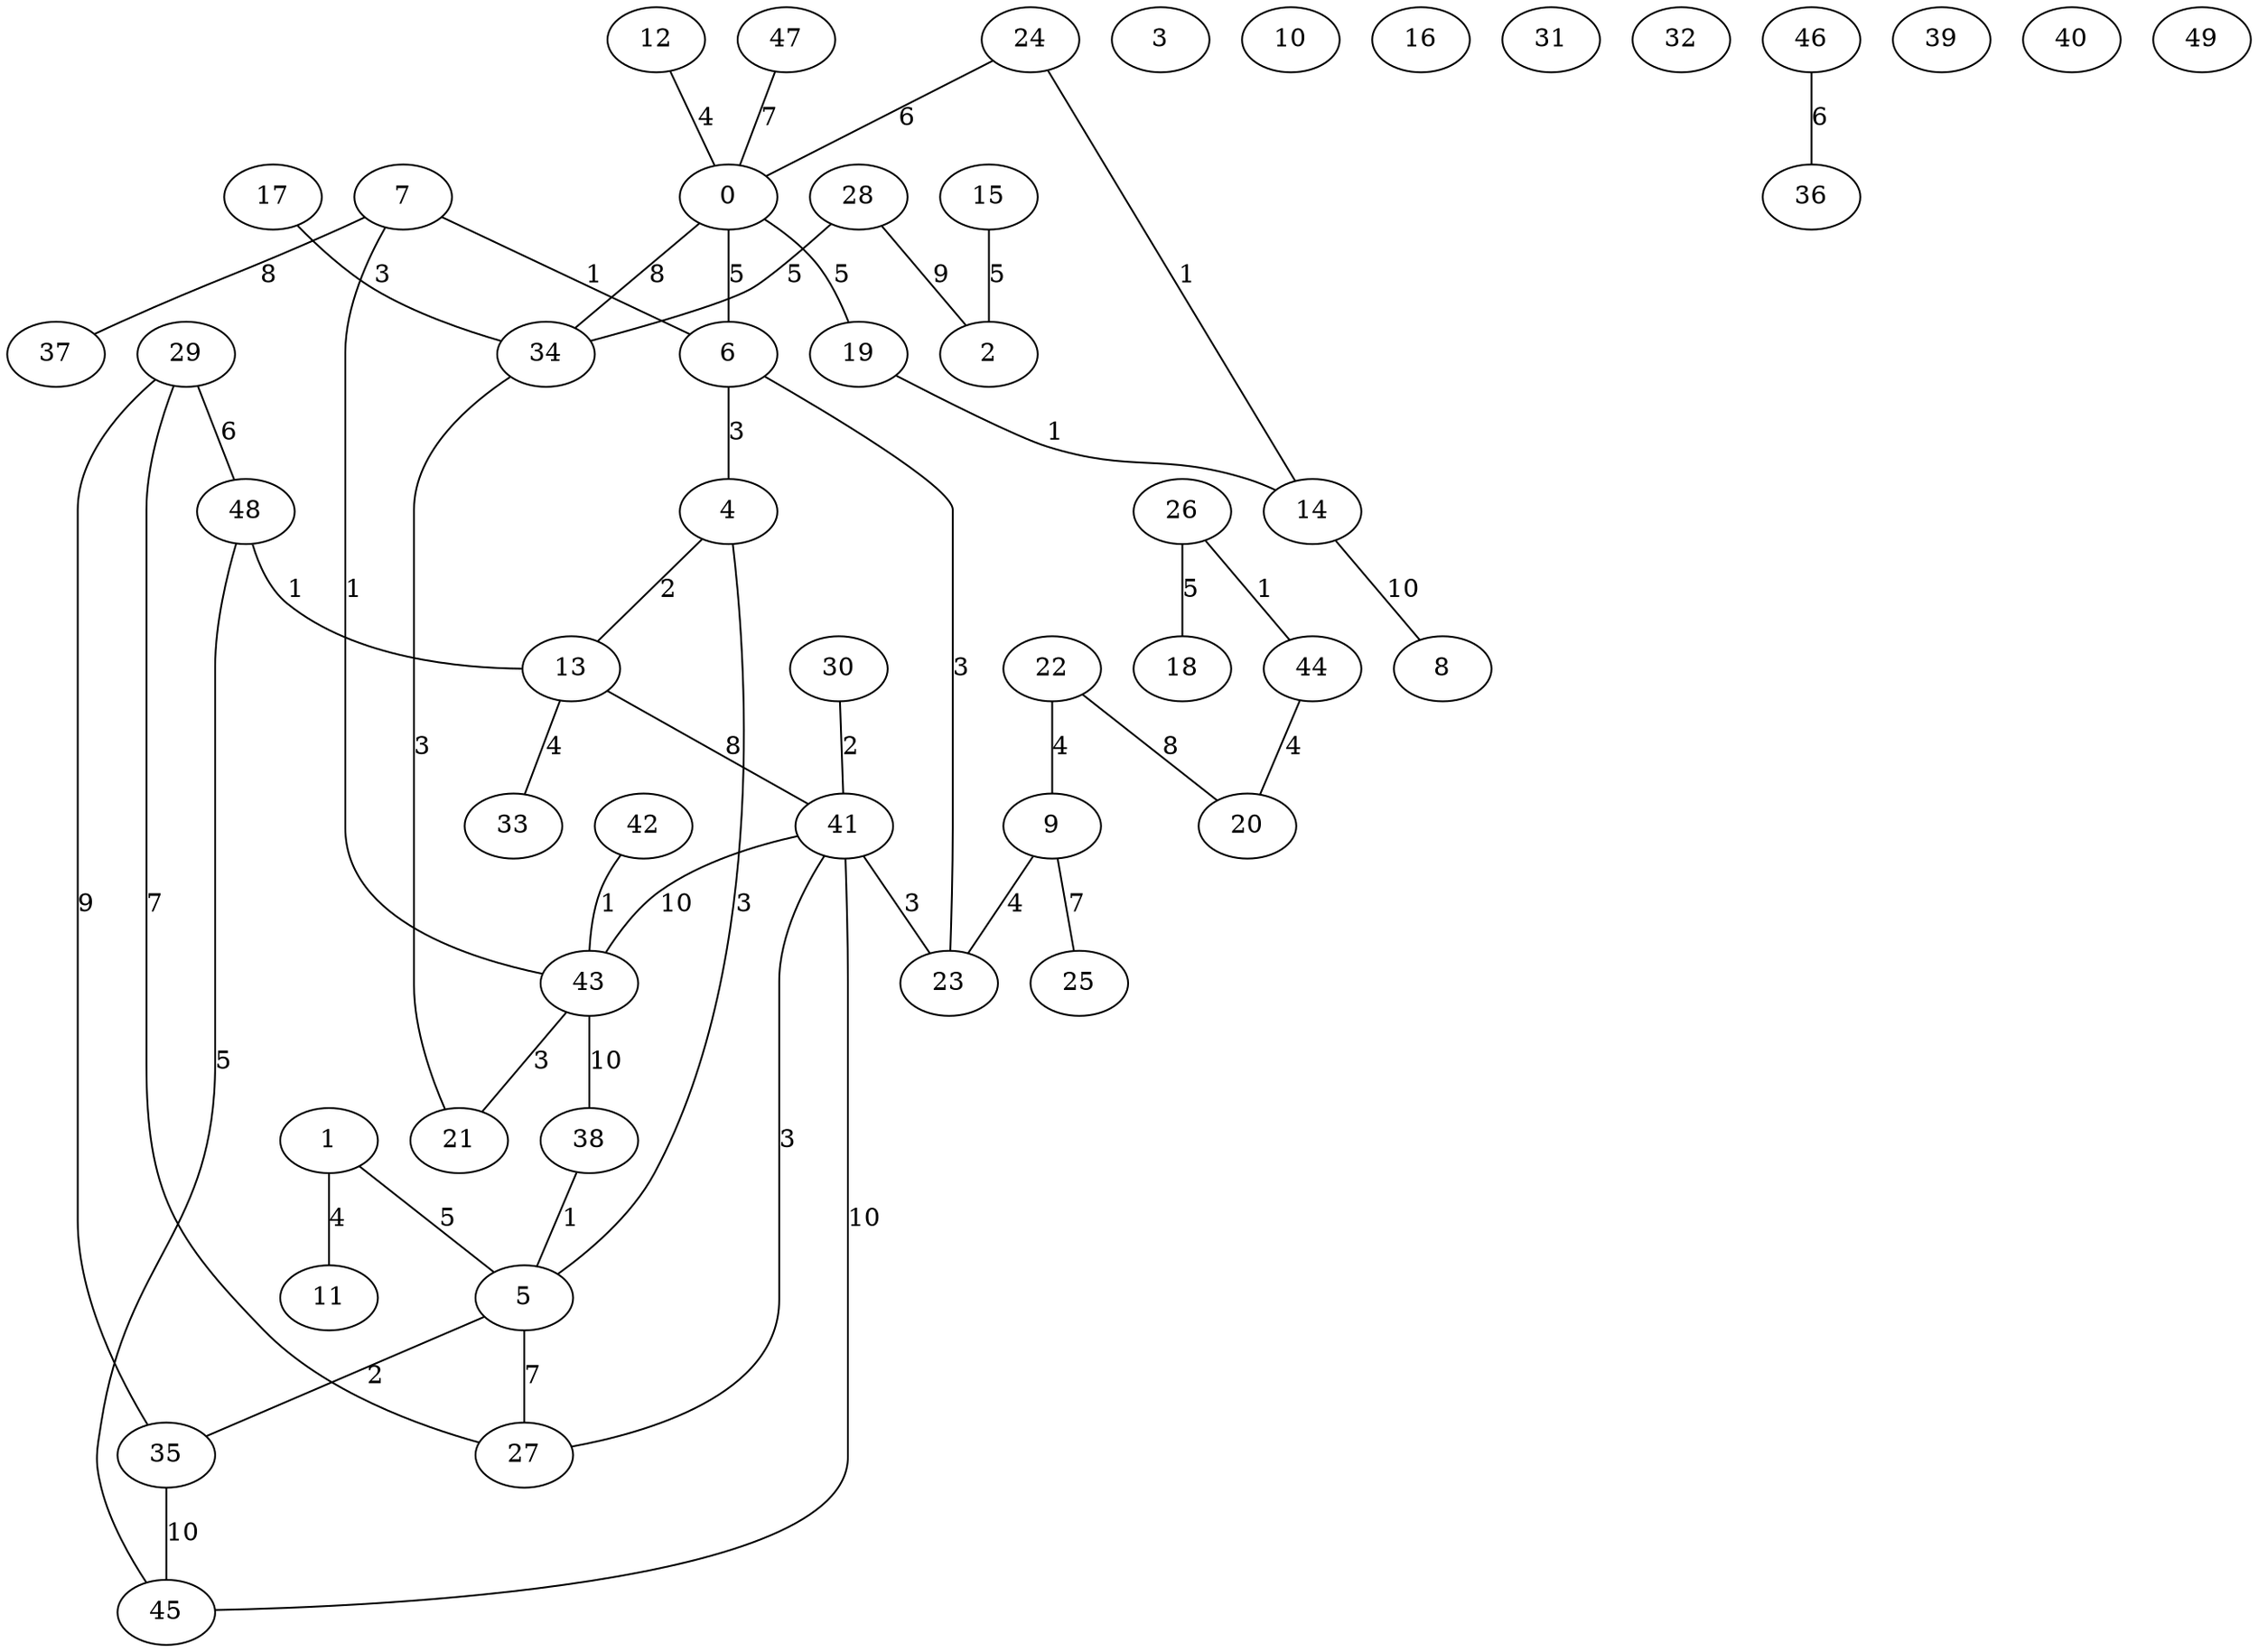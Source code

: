 graph {
	0 [label=0]
	1 [label=1]
	2 [label=2]
	3 [label=3]
	4 [label=4]
	5 [label=5]
	6 [label=6]
	7 [label=7]
	8 [label=8]
	9 [label=9]
	10 [label=10]
	11 [label=11]
	12 [label=12]
	13 [label=13]
	14 [label=14]
	15 [label=15]
	16 [label=16]
	17 [label=17]
	18 [label=18]
	19 [label=19]
	20 [label=20]
	21 [label=21]
	22 [label=22]
	23 [label=23]
	24 [label=24]
	25 [label=25]
	26 [label=26]
	27 [label=27]
	28 [label=28]
	29 [label=29]
	30 [label=30]
	31 [label=31]
	32 [label=32]
	33 [label=33]
	34 [label=34]
	35 [label=35]
	36 [label=36]
	37 [label=37]
	38 [label=38]
	39 [label=39]
	40 [label=40]
	41 [label=41]
	42 [label=42]
	43 [label=43]
	44 [label=44]
	45 [label=45]
	46 [label=46]
	47 [label=47]
	48 [label=48]
	49 [label=49]
	43 -- 21 [label=3]
	41 -- 45 [label=10]
	29 -- 27 [label=7]
	4 -- 13 [label=2]
	26 -- 44 [label=1]
	42 -- 43 [label=1]
	6 -- 23 [label=3]
	47 -- 0 [label=7]
	0 -- 19 [label=5]
	13 -- 33 [label=4]
	29 -- 35 [label=9]
	13 -- 41 [label=8]
	5 -- 27 [label=7]
	7 -- 37 [label=8]
	48 -- 45 [label=5]
	26 -- 18 [label=5]
	28 -- 2 [label=9]
	41 -- 23 [label=3]
	24 -- 14 [label=1]
	0 -- 6 [label=5]
	29 -- 48 [label=6]
	19 -- 14 [label=1]
	6 -- 4 [label=3]
	9 -- 23 [label=4]
	22 -- 9 [label=4]
	22 -- 20 [label=8]
	34 -- 21 [label=3]
	12 -- 0 [label=4]
	1 -- 11 [label=4]
	44 -- 20 [label=4]
	0 -- 34 [label=8]
	43 -- 38 [label=10]
	24 -- 0 [label=6]
	35 -- 45 [label=10]
	7 -- 43 [label=1]
	9 -- 25 [label=7]
	5 -- 4 [label=3]
	30 -- 41 [label=2]
	46 -- 36 [label=6]
	15 -- 2 [label=5]
	48 -- 13 [label=1]
	38 -- 5 [label=1]
	28 -- 34 [label=5]
	5 -- 35 [label=2]
	14 -- 8 [label=10]
	27 -- 41 [label=3]
	7 -- 6 [label=1]
	41 -- 43 [label=10]
	1 -- 5 [label=5]
	17 -- 34 [label=3]
}

